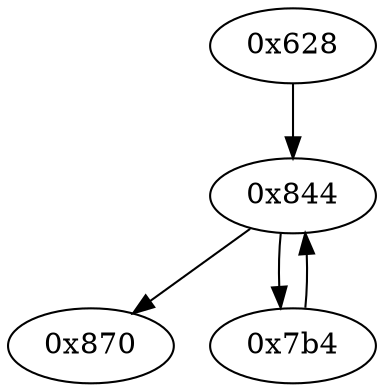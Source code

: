 strict digraph "" {
	graph ["edge"="{}",
		file="/Users/mark/Documents/deobfus-2019-ccs/ALL-CFG/simple-hash-functions/rshash/1576_recovered.dot",
		"graph"="{u'file': u'/Users/mark/Documents/deobfus-2019-ccs/ALL-CFG/simple-hash-functions/rshash/1576_recovered.dot'}",
		"node"="{u'opcode': u''}"
	];
	"0x844"	 [opcode="[u'str', u'str', u'str', u'str', u'ldr', u'ldr', u'ldr', u'ldr', u'cmp', u'mov', u'b']"];
	"0x870"	 [opcode="[u'ldr', u'sub', u'pop']"];
	"0x844" -> "0x870";
	"0x7b4"	 [opcode="[u'ldr', u'ldr', u'ldr', u'ldrb', u'ldr', u'ldr', u'mul', u'ldr', u'ldr', u'ldr', u'add', u'add', u'sub', u'mul', u'ldr', u'rsb', \
u'sub', u'rsb', u'add', u'b']"];
	"0x844" -> "0x7b4";
	"0x628"	 [opcode="[u'push', u'add', u'sub', u'str', u'ldr', u'str', u'ldr', u'ldr', u'add', u'sub', u'sub', u'mul', u'mvn', u'ldr', u'ldr', u'eor', \
u'and', u'ldr', u'mov', u'str', u'mov', u'ldr', u'cmp', u'mov', u'cmp', u'mov', u'mov', u'mov', u'cmp', u'mov', u'strb', u'eor', \
u'and', u'strb', u'mov', u'orr', u'ldr', u'ldr', u'ldr', u'mov', u'mov', u'str', u'ldr', u'ldr', u'str', u'ldr', u'b']"];
	"0x628" -> "0x844";
	"0x7b4" -> "0x844";
}
